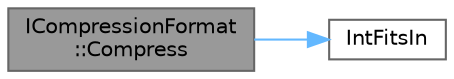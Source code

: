 digraph "ICompressionFormat::Compress"
{
 // INTERACTIVE_SVG=YES
 // LATEX_PDF_SIZE
  bgcolor="transparent";
  edge [fontname=Helvetica,fontsize=10,labelfontname=Helvetica,labelfontsize=10];
  node [fontname=Helvetica,fontsize=10,shape=box,height=0.2,width=0.4];
  rankdir="LR";
  Node1 [id="Node000001",label="ICompressionFormat\l::Compress",height=0.2,width=0.4,color="gray40", fillcolor="grey60", style="filled", fontcolor="black",tooltip=" "];
  Node1 -> Node2 [id="edge1_Node000001_Node000002",color="steelblue1",style="solid",tooltip=" "];
  Node2 [id="Node000002",label="IntFitsIn",height=0.2,width=0.4,color="grey40", fillcolor="white", style="filled",URL="$d4/d24/UnrealTemplate_8h.html#a9a4800af259748724f3bddeaa0ebdad0",tooltip="Test if value can make a lossless static_cast roundtrip via OutType without a sign change."];
}
